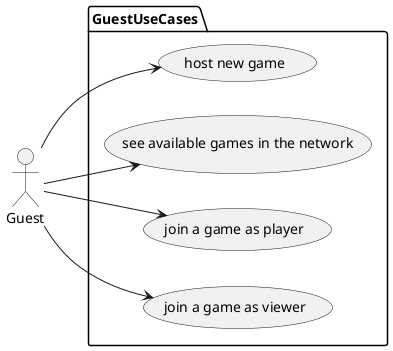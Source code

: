 @@startuml "Monopoly guest usecase diagram"

left to right direction


actor Guest as g

package GuestUseCases {

usecase "host new game" as hg
usecase "see available games in the network" as sg
usecase "join a game as player" as jg
usecase "join a game as viewer" as vg

}

g --> hg
g --> sg
g --> jg
g --> vg

@@enduml